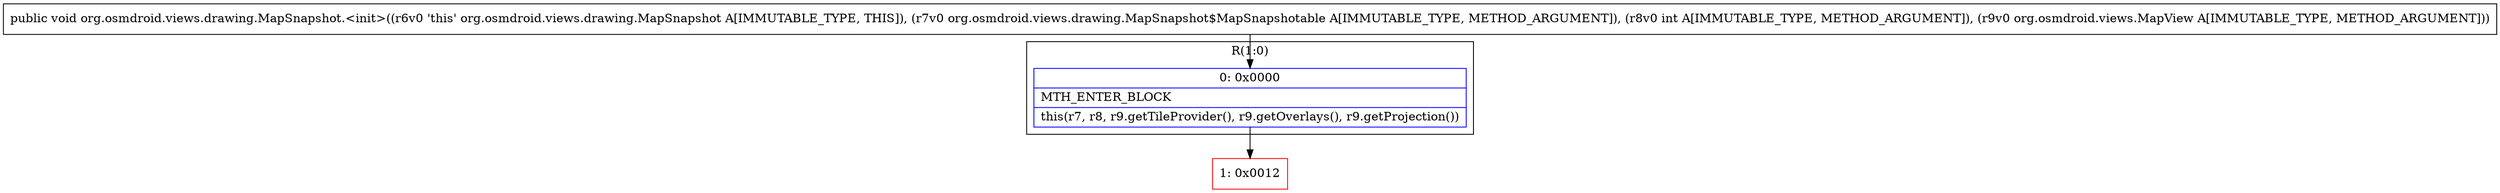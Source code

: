digraph "CFG fororg.osmdroid.views.drawing.MapSnapshot.\<init\>(Lorg\/osmdroid\/views\/drawing\/MapSnapshot$MapSnapshotable;ILorg\/osmdroid\/views\/MapView;)V" {
subgraph cluster_Region_662050023 {
label = "R(1:0)";
node [shape=record,color=blue];
Node_0 [shape=record,label="{0\:\ 0x0000|MTH_ENTER_BLOCK\l|this(r7, r8, r9.getTileProvider(), r9.getOverlays(), r9.getProjection())\l}"];
}
Node_1 [shape=record,color=red,label="{1\:\ 0x0012}"];
MethodNode[shape=record,label="{public void org.osmdroid.views.drawing.MapSnapshot.\<init\>((r6v0 'this' org.osmdroid.views.drawing.MapSnapshot A[IMMUTABLE_TYPE, THIS]), (r7v0 org.osmdroid.views.drawing.MapSnapshot$MapSnapshotable A[IMMUTABLE_TYPE, METHOD_ARGUMENT]), (r8v0 int A[IMMUTABLE_TYPE, METHOD_ARGUMENT]), (r9v0 org.osmdroid.views.MapView A[IMMUTABLE_TYPE, METHOD_ARGUMENT])) }"];
MethodNode -> Node_0;
Node_0 -> Node_1;
}


